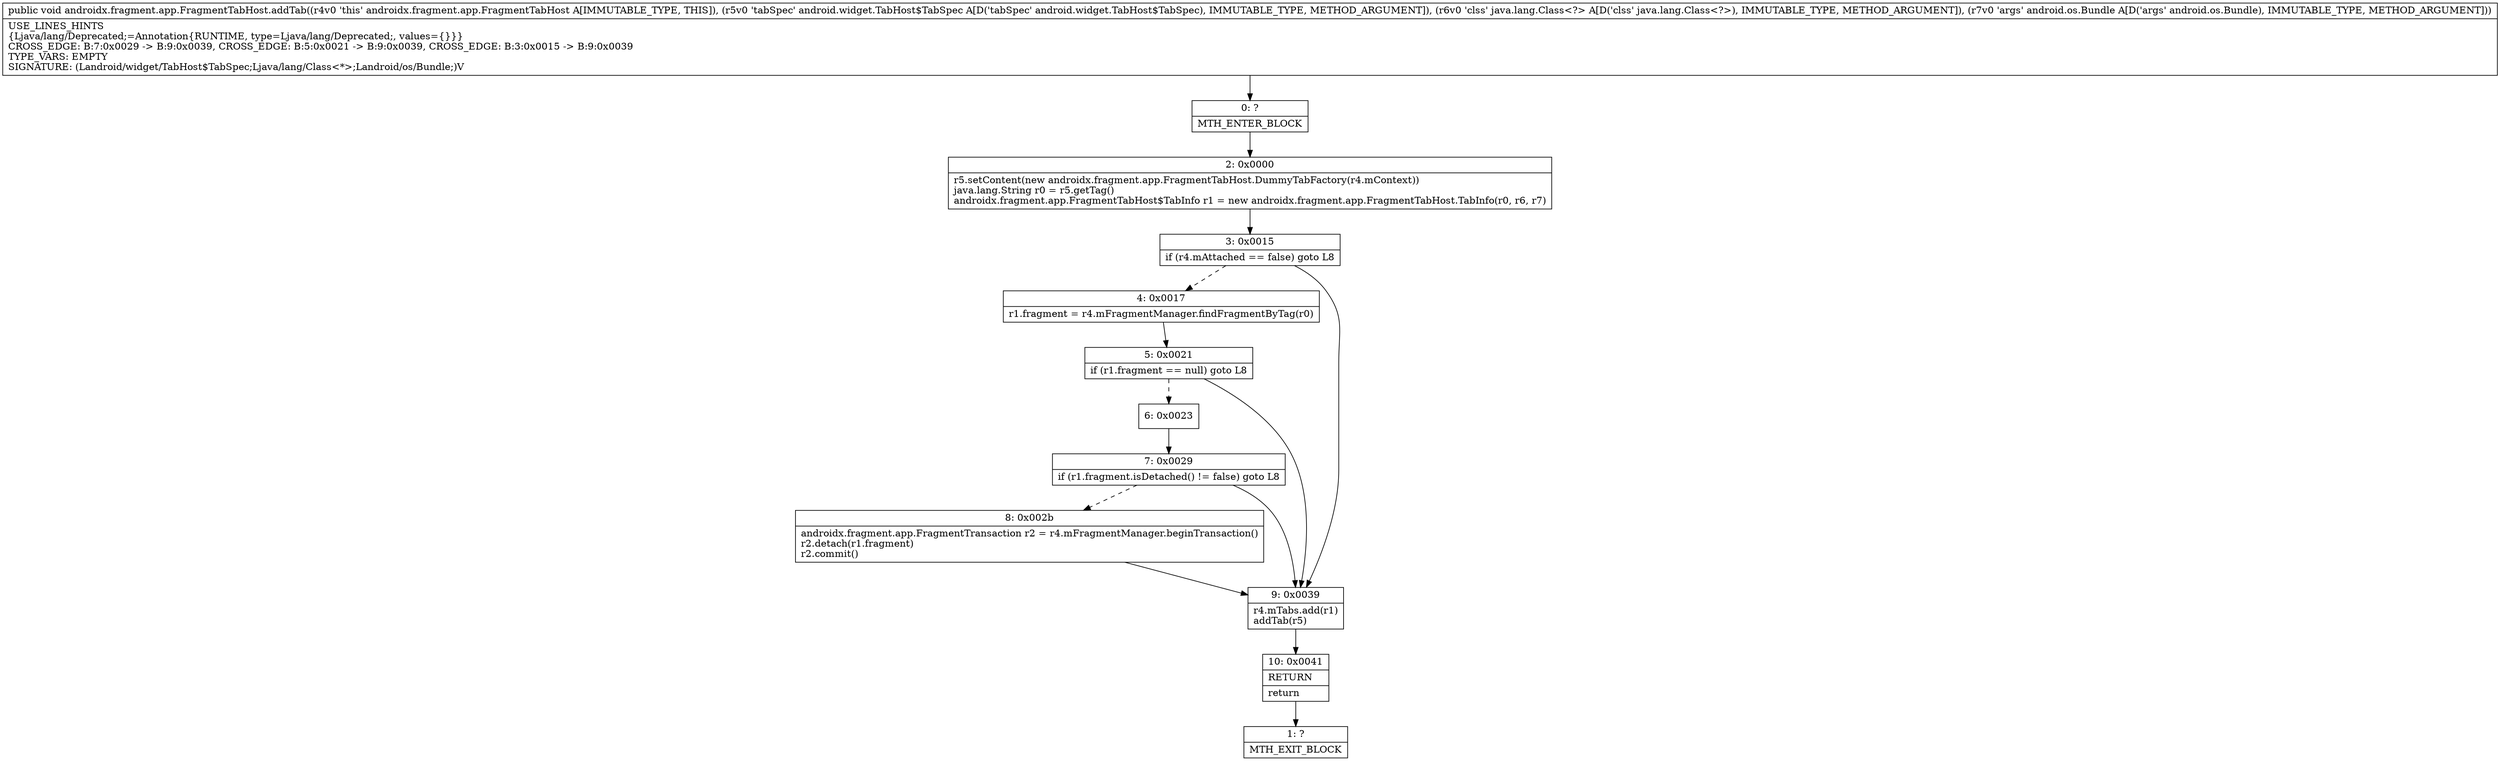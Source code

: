 digraph "CFG forandroidx.fragment.app.FragmentTabHost.addTab(Landroid\/widget\/TabHost$TabSpec;Ljava\/lang\/Class;Landroid\/os\/Bundle;)V" {
Node_0 [shape=record,label="{0\:\ ?|MTH_ENTER_BLOCK\l}"];
Node_2 [shape=record,label="{2\:\ 0x0000|r5.setContent(new androidx.fragment.app.FragmentTabHost.DummyTabFactory(r4.mContext))\ljava.lang.String r0 = r5.getTag()\landroidx.fragment.app.FragmentTabHost$TabInfo r1 = new androidx.fragment.app.FragmentTabHost.TabInfo(r0, r6, r7)\l}"];
Node_3 [shape=record,label="{3\:\ 0x0015|if (r4.mAttached == false) goto L8\l}"];
Node_4 [shape=record,label="{4\:\ 0x0017|r1.fragment = r4.mFragmentManager.findFragmentByTag(r0)\l}"];
Node_5 [shape=record,label="{5\:\ 0x0021|if (r1.fragment == null) goto L8\l}"];
Node_6 [shape=record,label="{6\:\ 0x0023}"];
Node_7 [shape=record,label="{7\:\ 0x0029|if (r1.fragment.isDetached() != false) goto L8\l}"];
Node_8 [shape=record,label="{8\:\ 0x002b|androidx.fragment.app.FragmentTransaction r2 = r4.mFragmentManager.beginTransaction()\lr2.detach(r1.fragment)\lr2.commit()\l}"];
Node_9 [shape=record,label="{9\:\ 0x0039|r4.mTabs.add(r1)\laddTab(r5)\l}"];
Node_10 [shape=record,label="{10\:\ 0x0041|RETURN\l|return\l}"];
Node_1 [shape=record,label="{1\:\ ?|MTH_EXIT_BLOCK\l}"];
MethodNode[shape=record,label="{public void androidx.fragment.app.FragmentTabHost.addTab((r4v0 'this' androidx.fragment.app.FragmentTabHost A[IMMUTABLE_TYPE, THIS]), (r5v0 'tabSpec' android.widget.TabHost$TabSpec A[D('tabSpec' android.widget.TabHost$TabSpec), IMMUTABLE_TYPE, METHOD_ARGUMENT]), (r6v0 'clss' java.lang.Class\<?\> A[D('clss' java.lang.Class\<?\>), IMMUTABLE_TYPE, METHOD_ARGUMENT]), (r7v0 'args' android.os.Bundle A[D('args' android.os.Bundle), IMMUTABLE_TYPE, METHOD_ARGUMENT]))  | USE_LINES_HINTS\l\{Ljava\/lang\/Deprecated;=Annotation\{RUNTIME, type=Ljava\/lang\/Deprecated;, values=\{\}\}\}\lCROSS_EDGE: B:7:0x0029 \-\> B:9:0x0039, CROSS_EDGE: B:5:0x0021 \-\> B:9:0x0039, CROSS_EDGE: B:3:0x0015 \-\> B:9:0x0039\lTYPE_VARS: EMPTY\lSIGNATURE: (Landroid\/widget\/TabHost$TabSpec;Ljava\/lang\/Class\<*\>;Landroid\/os\/Bundle;)V\l}"];
MethodNode -> Node_0;Node_0 -> Node_2;
Node_2 -> Node_3;
Node_3 -> Node_4[style=dashed];
Node_3 -> Node_9;
Node_4 -> Node_5;
Node_5 -> Node_6[style=dashed];
Node_5 -> Node_9;
Node_6 -> Node_7;
Node_7 -> Node_8[style=dashed];
Node_7 -> Node_9;
Node_8 -> Node_9;
Node_9 -> Node_10;
Node_10 -> Node_1;
}

